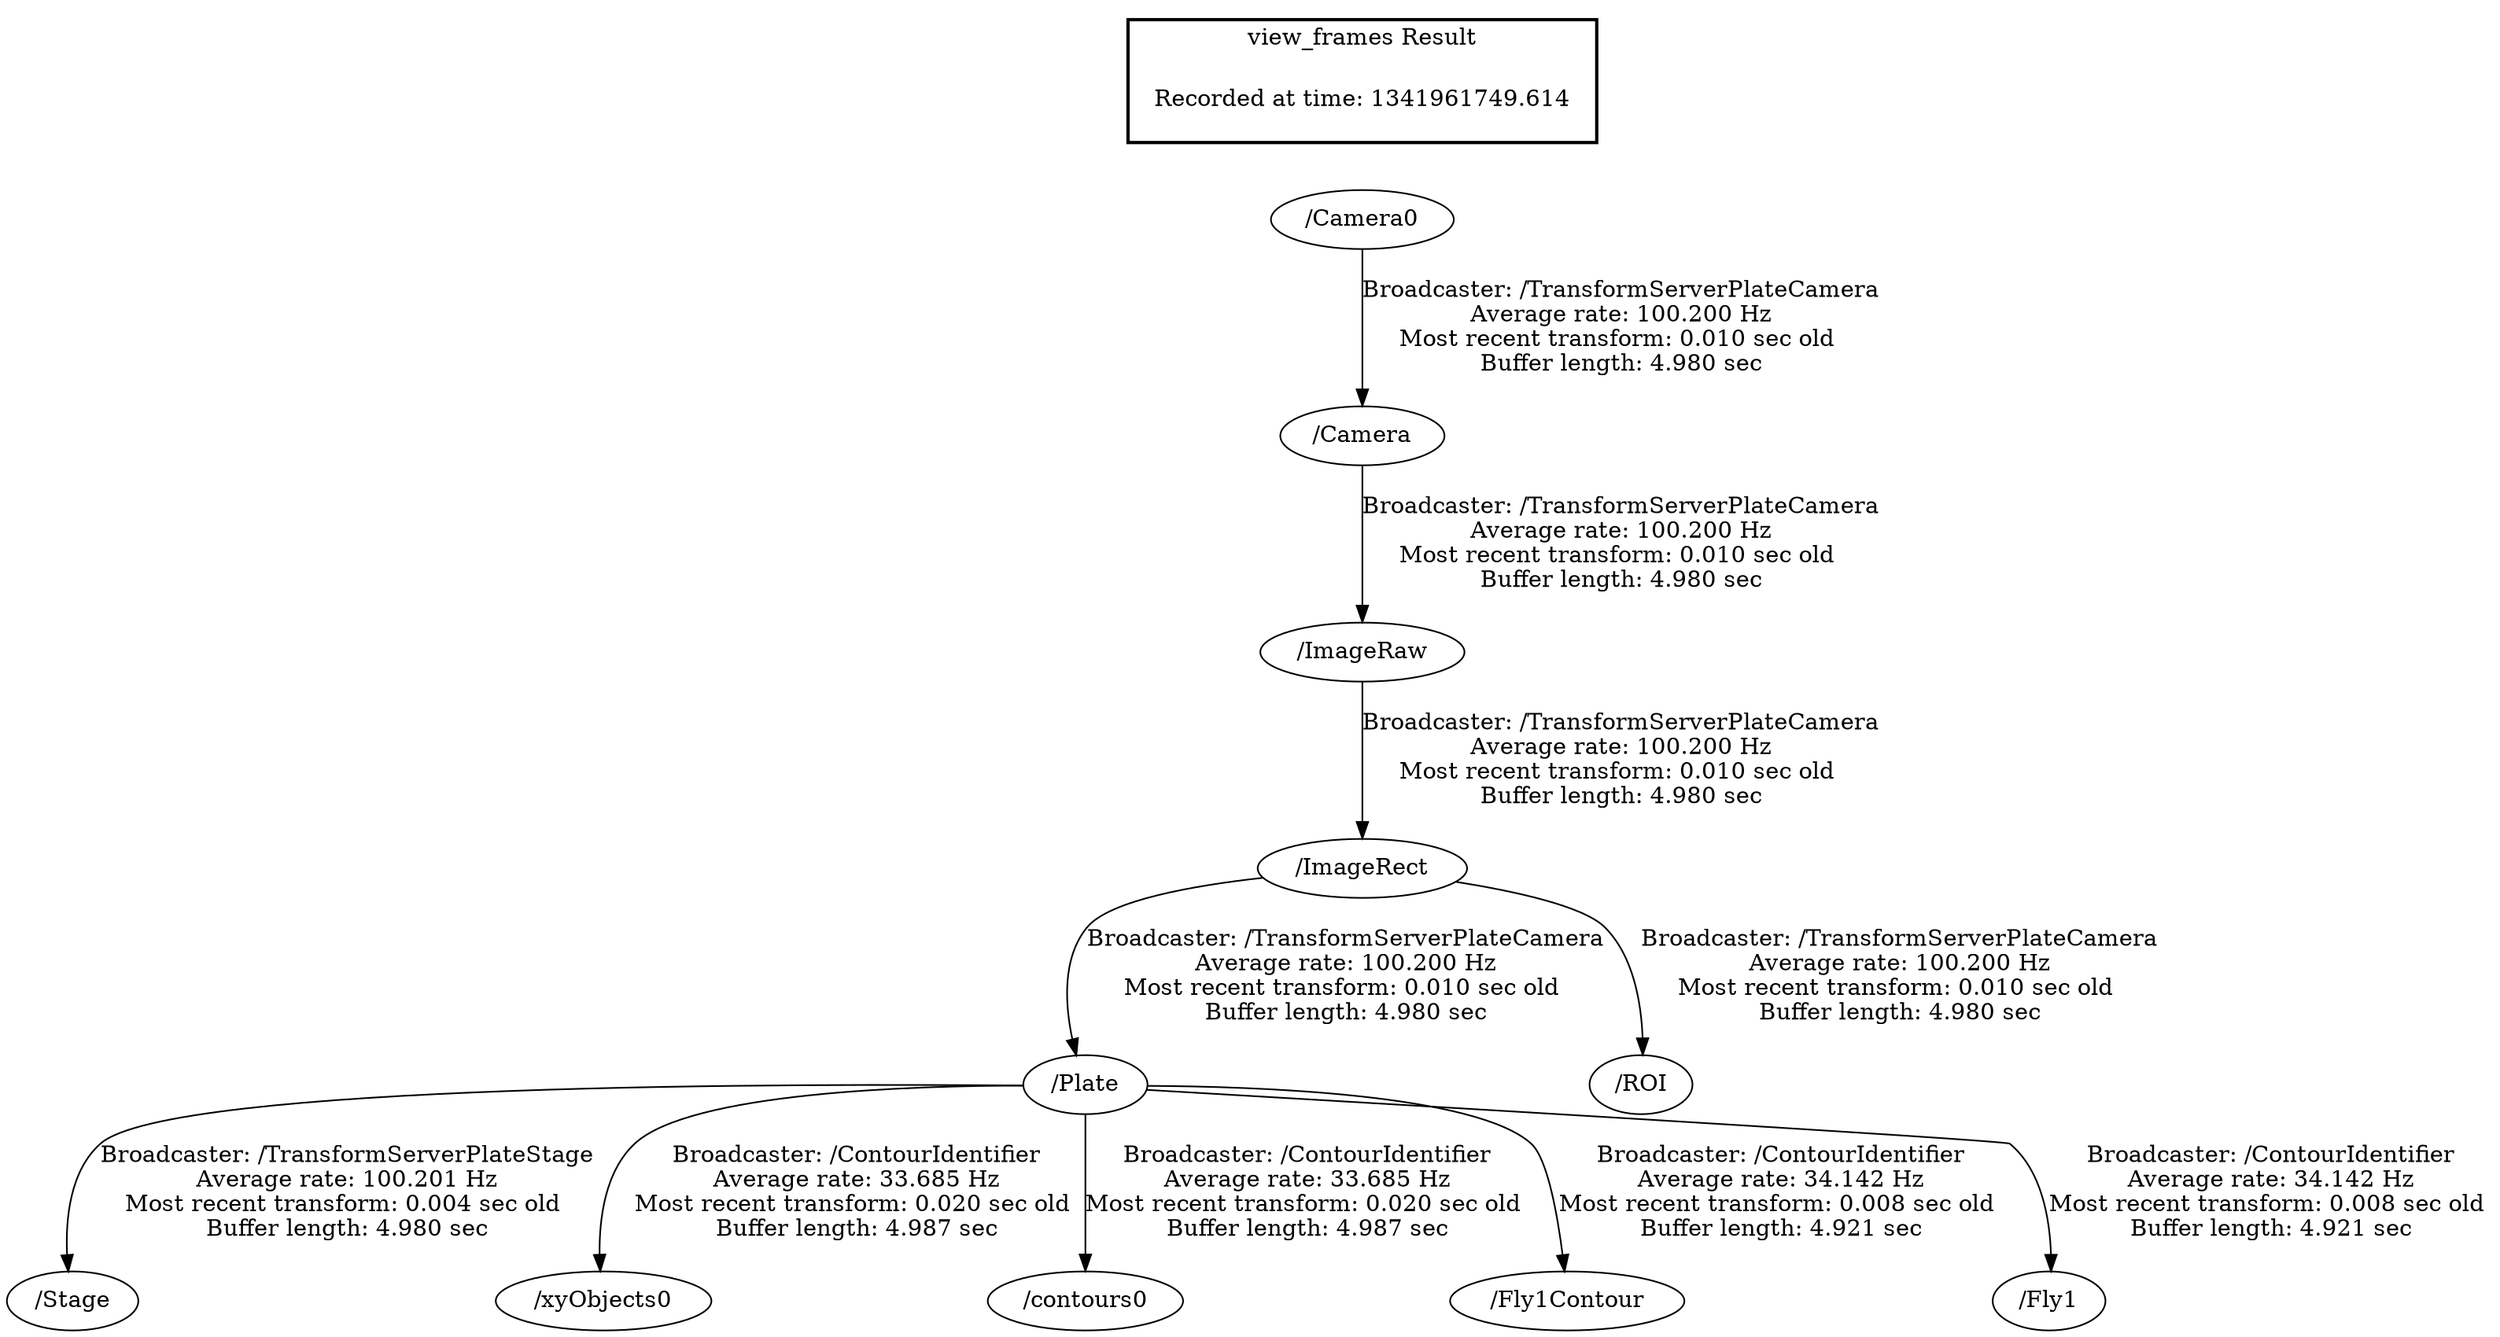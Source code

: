 digraph G {
"/Camera" -> "/ImageRaw"[label="Broadcaster: /TransformServerPlateCamera\nAverage rate: 100.200 Hz\nMost recent transform: 0.010 sec old \nBuffer length: 4.980 sec\n"];
"/Camera0" -> "/Camera"[label="Broadcaster: /TransformServerPlateCamera\nAverage rate: 100.200 Hz\nMost recent transform: 0.010 sec old \nBuffer length: 4.980 sec\n"];
"/ImageRaw" -> "/ImageRect"[label="Broadcaster: /TransformServerPlateCamera\nAverage rate: 100.200 Hz\nMost recent transform: 0.010 sec old \nBuffer length: 4.980 sec\n"];
"/ImageRect" -> "/Plate"[label="Broadcaster: /TransformServerPlateCamera\nAverage rate: 100.200 Hz\nMost recent transform: 0.010 sec old \nBuffer length: 4.980 sec\n"];
"/ImageRect" -> "/ROI"[label="Broadcaster: /TransformServerPlateCamera\nAverage rate: 100.200 Hz\nMost recent transform: 0.010 sec old \nBuffer length: 4.980 sec\n"];
"/Plate" -> "/Stage"[label="Broadcaster: /TransformServerPlateStage\nAverage rate: 100.201 Hz\nMost recent transform: 0.004 sec old \nBuffer length: 4.980 sec\n"];
"/Plate" -> "/xyObjects0"[label="Broadcaster: /ContourIdentifier\nAverage rate: 33.685 Hz\nMost recent transform: 0.020 sec old \nBuffer length: 4.987 sec\n"];
"/Plate" -> "/contours0"[label="Broadcaster: /ContourIdentifier\nAverage rate: 33.685 Hz\nMost recent transform: 0.020 sec old \nBuffer length: 4.987 sec\n"];
"/Plate" -> "/Fly1Contour"[label="Broadcaster: /ContourIdentifier\nAverage rate: 34.142 Hz\nMost recent transform: 0.008 sec old \nBuffer length: 4.921 sec\n"];
"/Plate" -> "/Fly1"[label="Broadcaster: /ContourIdentifier\nAverage rate: 34.142 Hz\nMost recent transform: 0.008 sec old \nBuffer length: 4.921 sec\n"];
edge [style=invis];
 subgraph cluster_legend { style=bold; color=black; label ="view_frames Result";
"Recorded at time: 1341961749.614"[ shape=plaintext ] ;
 }->"/Camera0";
}